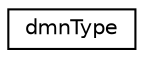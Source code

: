 digraph "Graphical Class Hierarchy"
{
 // LATEX_PDF_SIZE
  edge [fontname="Helvetica",fontsize="10",labelfontname="Helvetica",labelfontsize="10"];
  node [fontname="Helvetica",fontsize="10",shape=record];
  rankdir="LR";
  Node0 [label="dmnType",height=0.2,width=0.4,color="black", fillcolor="white", style="filled",URL="$classdmn_type.html",tooltip="Domain type is to keep track with element belong to which domain and also different physical quantiti..."];
}
